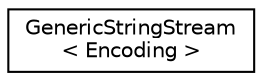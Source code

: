digraph "Graphical Class Hierarchy"
{
 // LATEX_PDF_SIZE
  edge [fontname="Helvetica",fontsize="10",labelfontname="Helvetica",labelfontsize="10"];
  node [fontname="Helvetica",fontsize="10",shape=record];
  rankdir="LR";
  Node0 [label="GenericStringStream\l\< Encoding \>",height=0.2,width=0.4,color="black", fillcolor="white", style="filled",URL="$struct_generic_string_stream.html",tooltip="Read-only string stream."];
}
